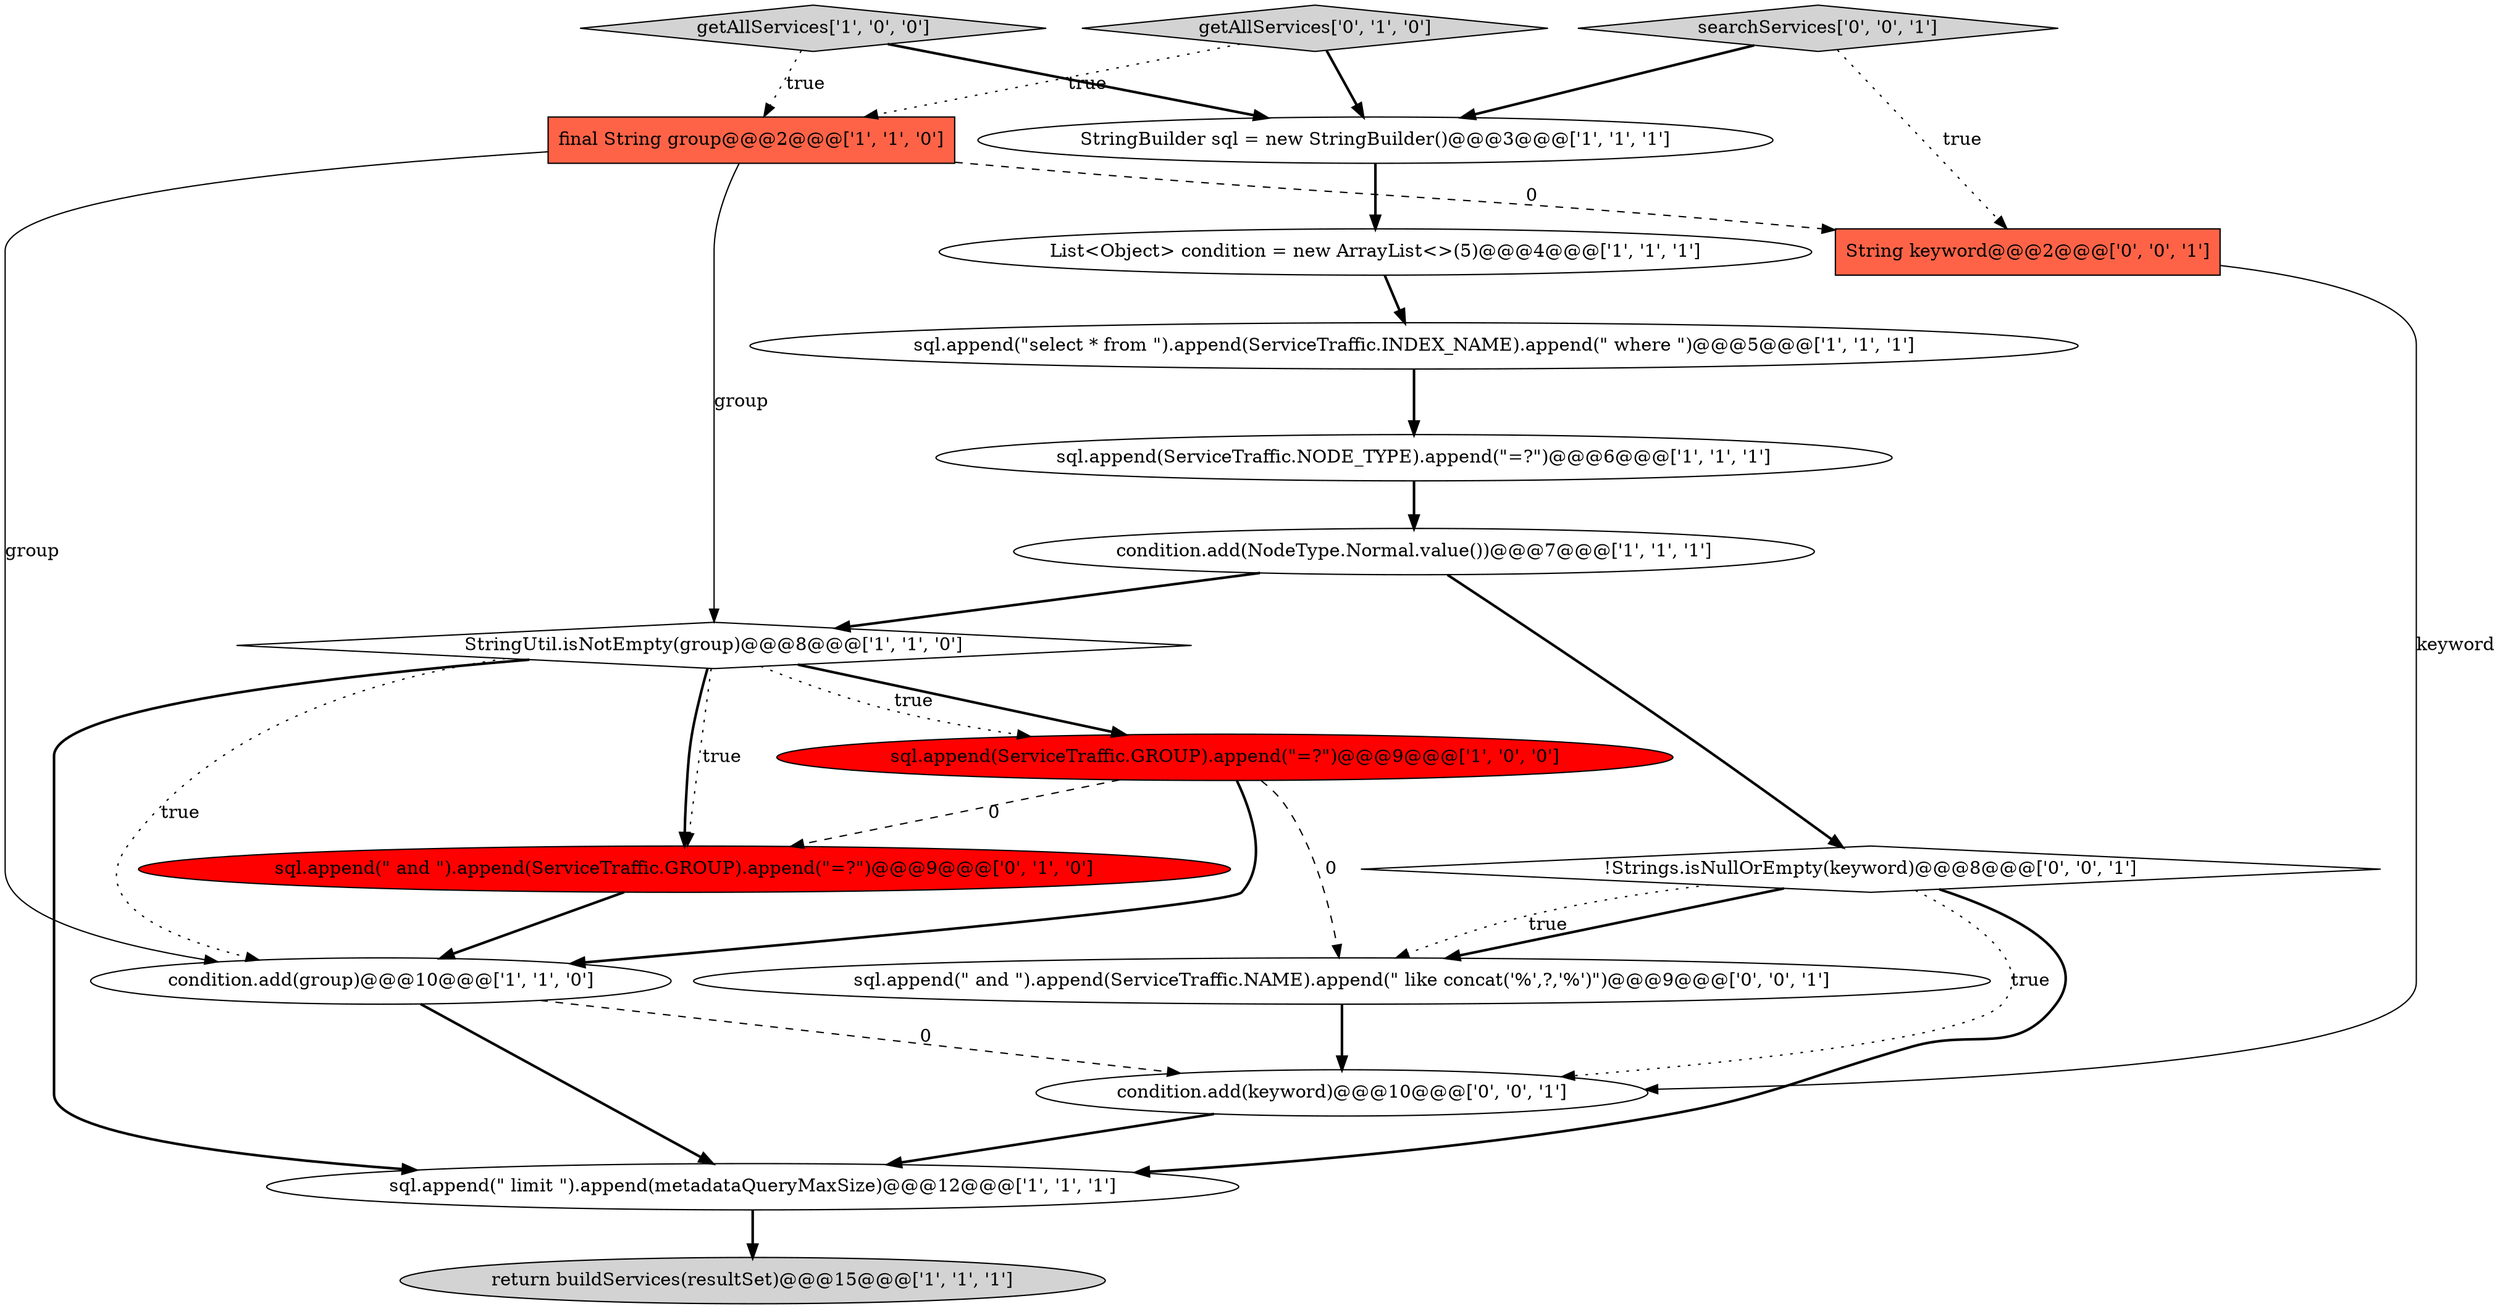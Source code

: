 digraph {
0 [style = filled, label = "final String group@@@2@@@['1', '1', '0']", fillcolor = tomato, shape = box image = "AAA0AAABBB1BBB"];
18 [style = filled, label = "sql.append(\" and \").append(ServiceTraffic.NAME).append(\" like concat('%',?,'%')\")@@@9@@@['0', '0', '1']", fillcolor = white, shape = ellipse image = "AAA0AAABBB3BBB"];
13 [style = filled, label = "sql.append(\" and \").append(ServiceTraffic.GROUP).append(\"=?\")@@@9@@@['0', '1', '0']", fillcolor = red, shape = ellipse image = "AAA1AAABBB2BBB"];
5 [style = filled, label = "sql.append(ServiceTraffic.GROUP).append(\"=?\")@@@9@@@['1', '0', '0']", fillcolor = red, shape = ellipse image = "AAA1AAABBB1BBB"];
8 [style = filled, label = "return buildServices(resultSet)@@@15@@@['1', '1', '1']", fillcolor = lightgray, shape = ellipse image = "AAA0AAABBB1BBB"];
16 [style = filled, label = "!Strings.isNullOrEmpty(keyword)@@@8@@@['0', '0', '1']", fillcolor = white, shape = diamond image = "AAA0AAABBB3BBB"];
3 [style = filled, label = "List<Object> condition = new ArrayList<>(5)@@@4@@@['1', '1', '1']", fillcolor = white, shape = ellipse image = "AAA0AAABBB1BBB"];
14 [style = filled, label = "String keyword@@@2@@@['0', '0', '1']", fillcolor = tomato, shape = box image = "AAA0AAABBB3BBB"];
2 [style = filled, label = "StringBuilder sql = new StringBuilder()@@@3@@@['1', '1', '1']", fillcolor = white, shape = ellipse image = "AAA0AAABBB1BBB"];
9 [style = filled, label = "StringUtil.isNotEmpty(group)@@@8@@@['1', '1', '0']", fillcolor = white, shape = diamond image = "AAA0AAABBB1BBB"];
17 [style = filled, label = "condition.add(keyword)@@@10@@@['0', '0', '1']", fillcolor = white, shape = ellipse image = "AAA0AAABBB3BBB"];
12 [style = filled, label = "getAllServices['0', '1', '0']", fillcolor = lightgray, shape = diamond image = "AAA0AAABBB2BBB"];
4 [style = filled, label = "getAllServices['1', '0', '0']", fillcolor = lightgray, shape = diamond image = "AAA0AAABBB1BBB"];
6 [style = filled, label = "sql.append(\" limit \").append(metadataQueryMaxSize)@@@12@@@['1', '1', '1']", fillcolor = white, shape = ellipse image = "AAA0AAABBB1BBB"];
10 [style = filled, label = "condition.add(group)@@@10@@@['1', '1', '0']", fillcolor = white, shape = ellipse image = "AAA0AAABBB1BBB"];
7 [style = filled, label = "condition.add(NodeType.Normal.value())@@@7@@@['1', '1', '1']", fillcolor = white, shape = ellipse image = "AAA0AAABBB1BBB"];
15 [style = filled, label = "searchServices['0', '0', '1']", fillcolor = lightgray, shape = diamond image = "AAA0AAABBB3BBB"];
11 [style = filled, label = "sql.append(ServiceTraffic.NODE_TYPE).append(\"=?\")@@@6@@@['1', '1', '1']", fillcolor = white, shape = ellipse image = "AAA0AAABBB1BBB"];
1 [style = filled, label = "sql.append(\"select * from \").append(ServiceTraffic.INDEX_NAME).append(\" where \")@@@5@@@['1', '1', '1']", fillcolor = white, shape = ellipse image = "AAA0AAABBB1BBB"];
5->13 [style = dashed, label="0"];
13->10 [style = bold, label=""];
5->10 [style = bold, label=""];
15->2 [style = bold, label=""];
14->17 [style = solid, label="keyword"];
16->18 [style = bold, label=""];
3->1 [style = bold, label=""];
17->6 [style = bold, label=""];
16->18 [style = dotted, label="true"];
0->9 [style = solid, label="group"];
16->6 [style = bold, label=""];
2->3 [style = bold, label=""];
4->0 [style = dotted, label="true"];
16->17 [style = dotted, label="true"];
18->17 [style = bold, label=""];
4->2 [style = bold, label=""];
15->14 [style = dotted, label="true"];
5->18 [style = dashed, label="0"];
10->6 [style = bold, label=""];
9->6 [style = bold, label=""];
1->11 [style = bold, label=""];
0->10 [style = solid, label="group"];
7->9 [style = bold, label=""];
0->14 [style = dashed, label="0"];
12->2 [style = bold, label=""];
9->13 [style = dotted, label="true"];
6->8 [style = bold, label=""];
7->16 [style = bold, label=""];
10->17 [style = dashed, label="0"];
9->5 [style = bold, label=""];
12->0 [style = dotted, label="true"];
9->10 [style = dotted, label="true"];
11->7 [style = bold, label=""];
9->13 [style = bold, label=""];
9->5 [style = dotted, label="true"];
}
